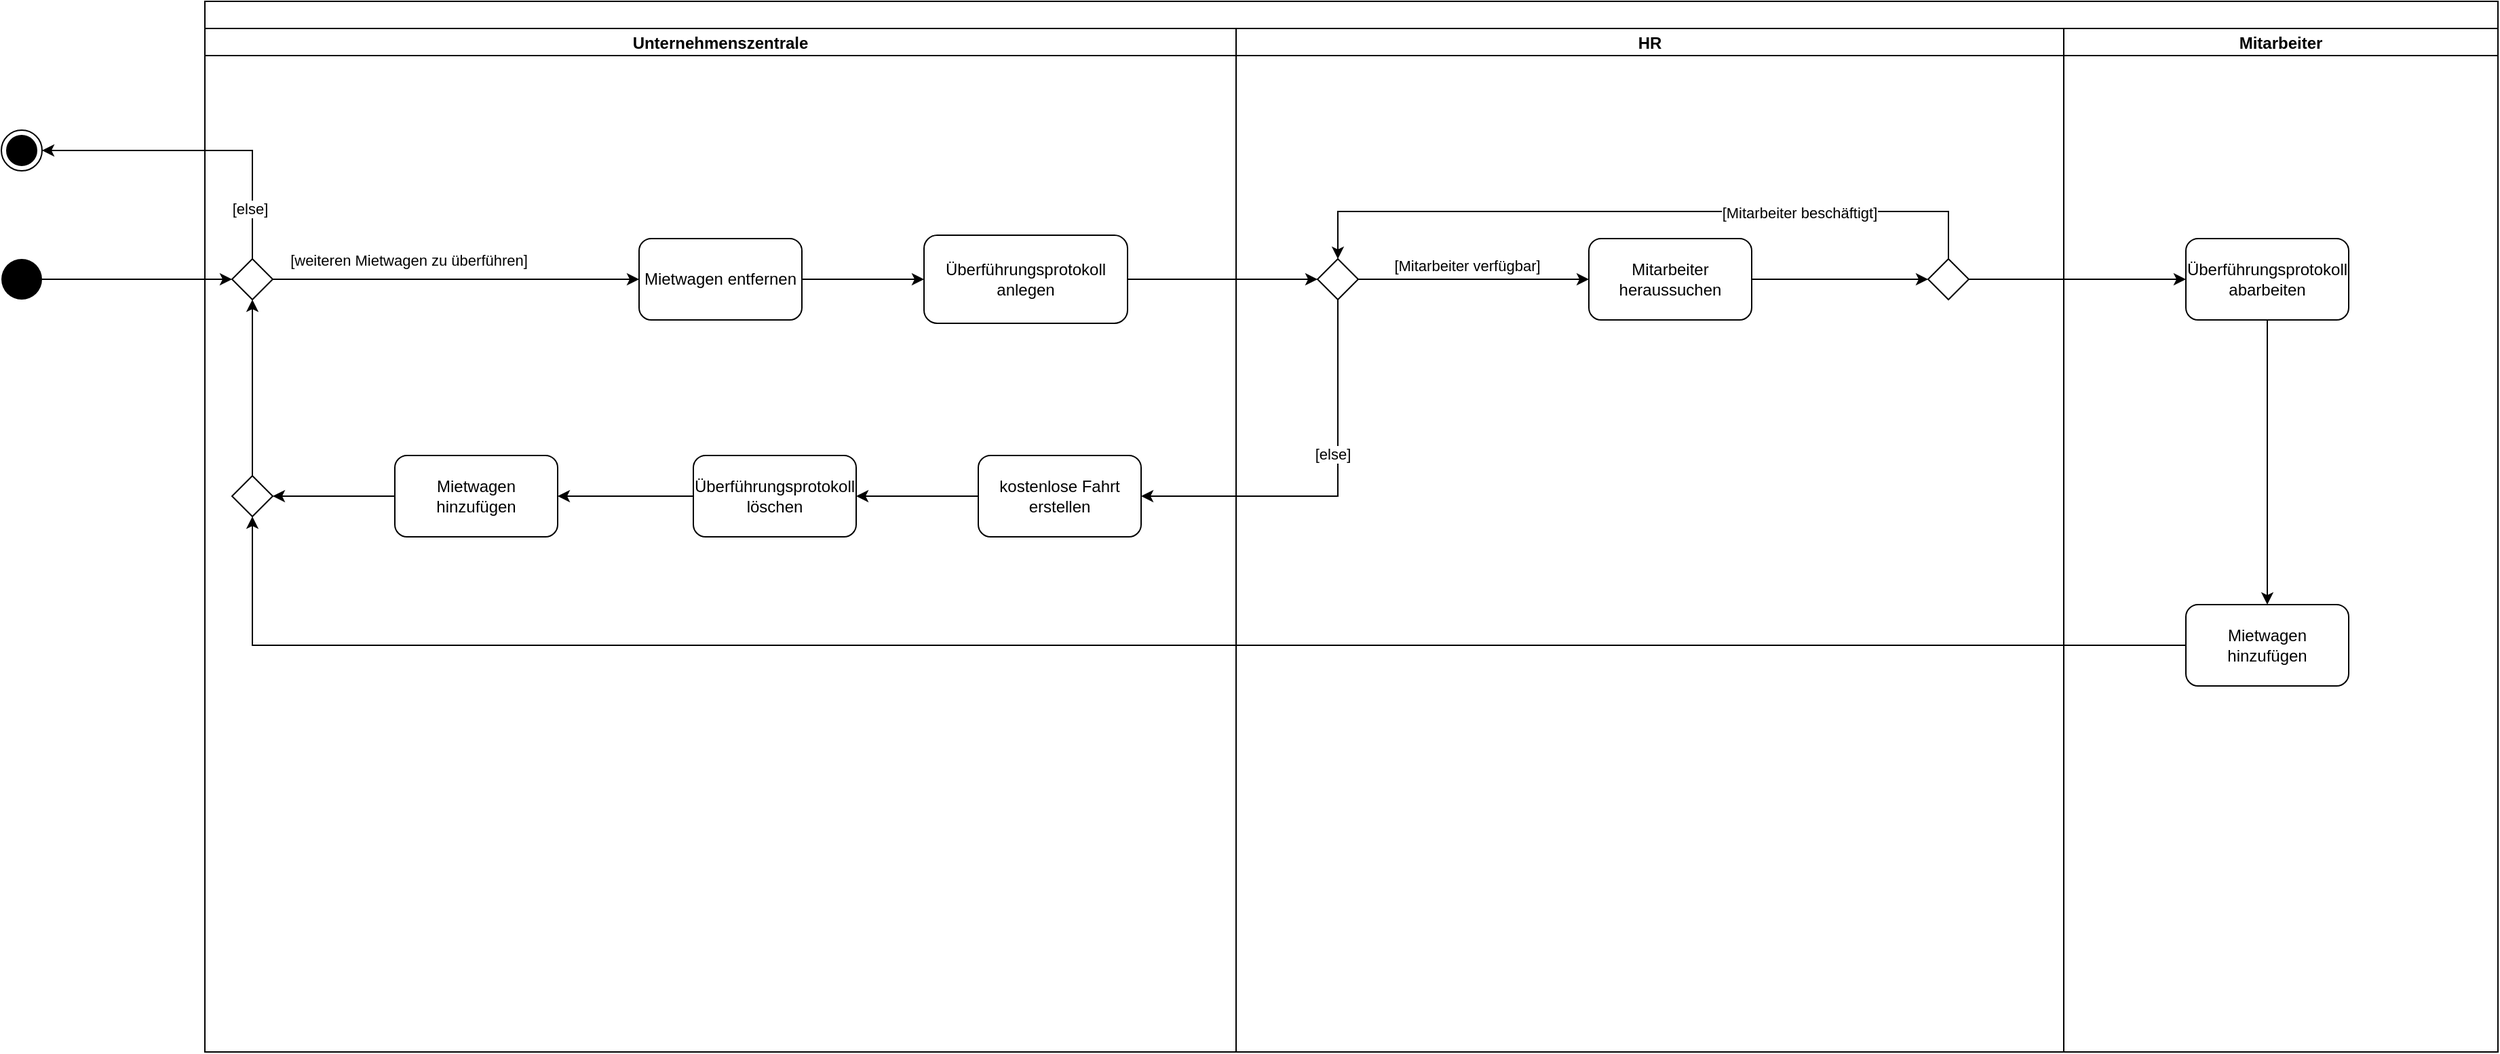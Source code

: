 <mxfile version="16.1.2" type="device"><diagram id="t8r6jcbtjAoI4g5qHGz0" name="Page-1"><mxGraphModel dx="962" dy="510" grid="1" gridSize="10" guides="1" tooltips="1" connect="1" arrows="1" fold="1" page="1" pageScale="1" pageWidth="850" pageHeight="1100" math="0" shadow="0"><root><mxCell id="0"/><mxCell id="1" parent="0"/><mxCell id="XjKsUI63GCD_gRbRc7GC-7" style="edgeStyle=orthogonalEdgeStyle;rounded=0;orthogonalLoop=1;jettySize=auto;html=1;entryX=0;entryY=0.5;entryDx=0;entryDy=0;" parent="1" source="XjKsUI63GCD_gRbRc7GC-1" target="XjKsUI63GCD_gRbRc7GC-6" edge="1"><mxGeometry relative="1" as="geometry"/></mxCell><mxCell id="XjKsUI63GCD_gRbRc7GC-1" value="" style="ellipse;fillColor=#000000;strokeColor=none;" parent="1" vertex="1"><mxGeometry x="60" y="285" width="30" height="30" as="geometry"/></mxCell><mxCell id="XjKsUI63GCD_gRbRc7GC-2" value="" style="ellipse;html=1;shape=endState;fillColor=#000000;strokeColor=#000000;" parent="1" vertex="1"><mxGeometry x="60" y="190" width="30" height="30" as="geometry"/></mxCell><mxCell id="XjKsUI63GCD_gRbRc7GC-9" value="" style="swimlane;childLayout=stackLayout;resizeParent=1;resizeParentMax=0;startSize=20;" parent="1" vertex="1"><mxGeometry x="210" y="95" width="1690" height="775" as="geometry"/></mxCell><mxCell id="XjKsUI63GCD_gRbRc7GC-10" value="Unternehmenszentrale" style="swimlane;startSize=20;" parent="XjKsUI63GCD_gRbRc7GC-9" vertex="1"><mxGeometry y="20" width="760" height="755" as="geometry"/></mxCell><mxCell id="XjKsUI63GCD_gRbRc7GC-6" value="" style="rhombus;" parent="XjKsUI63GCD_gRbRc7GC-10" vertex="1"><mxGeometry x="20" y="170" width="30" height="30" as="geometry"/></mxCell><mxCell id="XjKsUI63GCD_gRbRc7GC-14" style="edgeStyle=orthogonalEdgeStyle;rounded=0;orthogonalLoop=1;jettySize=auto;html=1;entryX=0;entryY=0.5;entryDx=0;entryDy=0;" parent="XjKsUI63GCD_gRbRc7GC-10" source="XjKsUI63GCD_gRbRc7GC-5" target="XjKsUI63GCD_gRbRc7GC-13" edge="1"><mxGeometry relative="1" as="geometry"/></mxCell><mxCell id="XjKsUI63GCD_gRbRc7GC-5" value="Mietwagen entfernen" style="rounded=1;whiteSpace=wrap;html=1;" parent="XjKsUI63GCD_gRbRc7GC-10" vertex="1"><mxGeometry x="320" y="155" width="120" height="60" as="geometry"/></mxCell><mxCell id="XjKsUI63GCD_gRbRc7GC-13" value="Überführungsprotokoll anlegen" style="rounded=1;whiteSpace=wrap;html=1;" parent="XjKsUI63GCD_gRbRc7GC-10" vertex="1"><mxGeometry x="530" y="152.5" width="150" height="65" as="geometry"/></mxCell><mxCell id="XjKsUI63GCD_gRbRc7GC-8" style="edgeStyle=orthogonalEdgeStyle;rounded=0;orthogonalLoop=1;jettySize=auto;html=1;exitX=1;exitY=0.5;exitDx=0;exitDy=0;entryX=0;entryY=0.5;entryDx=0;entryDy=0;" parent="XjKsUI63GCD_gRbRc7GC-10" source="XjKsUI63GCD_gRbRc7GC-6" target="XjKsUI63GCD_gRbRc7GC-5" edge="1"><mxGeometry relative="1" as="geometry"><mxPoint x="70" y="184.23" as="sourcePoint"/><mxPoint x="250" y="235" as="targetPoint"/></mxGeometry></mxCell><mxCell id="XjKsUI63GCD_gRbRc7GC-25" value="[weiteren Mietwagen zu überführen]" style="edgeLabel;html=1;align=center;verticalAlign=middle;resizable=0;points=[];" parent="XjKsUI63GCD_gRbRc7GC-8" vertex="1" connectable="0"><mxGeometry x="-0.258" y="3" relative="1" as="geometry"><mxPoint y="-11" as="offset"/></mxGeometry></mxCell><mxCell id="XjKsUI63GCD_gRbRc7GC-49" style="edgeStyle=orthogonalEdgeStyle;rounded=0;orthogonalLoop=1;jettySize=auto;html=1;entryX=0.5;entryY=1;entryDx=0;entryDy=0;" parent="XjKsUI63GCD_gRbRc7GC-10" source="XjKsUI63GCD_gRbRc7GC-47" target="XjKsUI63GCD_gRbRc7GC-6" edge="1"><mxGeometry relative="1" as="geometry"/></mxCell><mxCell id="XjKsUI63GCD_gRbRc7GC-47" value="" style="rhombus;" parent="XjKsUI63GCD_gRbRc7GC-10" vertex="1"><mxGeometry x="20" y="330" width="30" height="30" as="geometry"/></mxCell><mxCell id="XjKsUI63GCD_gRbRc7GC-52" style="edgeStyle=orthogonalEdgeStyle;rounded=0;orthogonalLoop=1;jettySize=auto;html=1;" parent="XjKsUI63GCD_gRbRc7GC-10" source="XjKsUI63GCD_gRbRc7GC-37" target="XjKsUI63GCD_gRbRc7GC-51" edge="1"><mxGeometry relative="1" as="geometry"/></mxCell><mxCell id="XjKsUI63GCD_gRbRc7GC-37" value="kostenlose Fahrt erstellen" style="rounded=1;whiteSpace=wrap;html=1;" parent="XjKsUI63GCD_gRbRc7GC-10" vertex="1"><mxGeometry x="570" y="315" width="120" height="60" as="geometry"/></mxCell><mxCell id="XjKsUI63GCD_gRbRc7GC-54" style="edgeStyle=orthogonalEdgeStyle;rounded=0;orthogonalLoop=1;jettySize=auto;html=1;entryX=1;entryY=0.5;entryDx=0;entryDy=0;" parent="XjKsUI63GCD_gRbRc7GC-10" source="XjKsUI63GCD_gRbRc7GC-51" target="XjKsUI63GCD_gRbRc7GC-53" edge="1"><mxGeometry relative="1" as="geometry"/></mxCell><mxCell id="XjKsUI63GCD_gRbRc7GC-51" value="Überführungsprotokoll löschen" style="rounded=1;whiteSpace=wrap;html=1;" parent="XjKsUI63GCD_gRbRc7GC-10" vertex="1"><mxGeometry x="360" y="315" width="120" height="60" as="geometry"/></mxCell><mxCell id="XjKsUI63GCD_gRbRc7GC-55" style="edgeStyle=orthogonalEdgeStyle;rounded=0;orthogonalLoop=1;jettySize=auto;html=1;entryX=1;entryY=0.5;entryDx=0;entryDy=0;" parent="XjKsUI63GCD_gRbRc7GC-10" source="XjKsUI63GCD_gRbRc7GC-53" target="XjKsUI63GCD_gRbRc7GC-47" edge="1"><mxGeometry relative="1" as="geometry"/></mxCell><mxCell id="XjKsUI63GCD_gRbRc7GC-53" value="Mietwagen hinzufügen" style="rounded=1;whiteSpace=wrap;html=1;" parent="XjKsUI63GCD_gRbRc7GC-10" vertex="1"><mxGeometry x="140" y="315" width="120" height="60" as="geometry"/></mxCell><mxCell id="XjKsUI63GCD_gRbRc7GC-11" value="HR" style="swimlane;startSize=20;" parent="XjKsUI63GCD_gRbRc7GC-9" vertex="1"><mxGeometry x="760" y="20" width="610" height="755" as="geometry"/></mxCell><mxCell id="XjKsUI63GCD_gRbRc7GC-43" style="edgeStyle=orthogonalEdgeStyle;rounded=0;orthogonalLoop=1;jettySize=auto;html=1;entryX=0.5;entryY=0;entryDx=0;entryDy=0;" parent="XjKsUI63GCD_gRbRc7GC-11" source="XjKsUI63GCD_gRbRc7GC-29" target="XjKsUI63GCD_gRbRc7GC-34" edge="1"><mxGeometry relative="1" as="geometry"><Array as="points"><mxPoint x="525" y="135"/><mxPoint x="75" y="135"/></Array></mxGeometry></mxCell><mxCell id="XjKsUI63GCD_gRbRc7GC-44" value="[Mitarbeiter beschäftigt]" style="edgeLabel;html=1;align=center;verticalAlign=middle;resizable=0;points=[];" parent="XjKsUI63GCD_gRbRc7GC-43" vertex="1" connectable="0"><mxGeometry x="-0.451" y="1" relative="1" as="geometry"><mxPoint x="-3" as="offset"/></mxGeometry></mxCell><mxCell id="XjKsUI63GCD_gRbRc7GC-29" value="" style="rhombus;" parent="XjKsUI63GCD_gRbRc7GC-11" vertex="1"><mxGeometry x="510" y="170" width="30" height="30" as="geometry"/></mxCell><mxCell id="XjKsUI63GCD_gRbRc7GC-32" style="edgeStyle=orthogonalEdgeStyle;rounded=0;orthogonalLoop=1;jettySize=auto;html=1;entryX=0;entryY=0.5;entryDx=0;entryDy=0;" parent="XjKsUI63GCD_gRbRc7GC-11" source="XjKsUI63GCD_gRbRc7GC-30" target="XjKsUI63GCD_gRbRc7GC-29" edge="1"><mxGeometry relative="1" as="geometry"/></mxCell><mxCell id="XjKsUI63GCD_gRbRc7GC-30" value="Mitarbeiter heraussuchen" style="whiteSpace=wrap;html=1;rounded=1;" parent="XjKsUI63GCD_gRbRc7GC-11" vertex="1"><mxGeometry x="260" y="155" width="120" height="60" as="geometry"/></mxCell><mxCell id="XjKsUI63GCD_gRbRc7GC-39" style="edgeStyle=orthogonalEdgeStyle;rounded=0;orthogonalLoop=1;jettySize=auto;html=1;entryX=0;entryY=0.5;entryDx=0;entryDy=0;" parent="XjKsUI63GCD_gRbRc7GC-11" source="XjKsUI63GCD_gRbRc7GC-34" target="XjKsUI63GCD_gRbRc7GC-30" edge="1"><mxGeometry relative="1" as="geometry"/></mxCell><mxCell id="XjKsUI63GCD_gRbRc7GC-40" value="[Mitarbeiter verfügbar]" style="edgeLabel;html=1;align=center;verticalAlign=middle;resizable=0;points=[];" parent="XjKsUI63GCD_gRbRc7GC-39" vertex="1" connectable="0"><mxGeometry x="-0.311" y="-4" relative="1" as="geometry"><mxPoint x="21" y="-14" as="offset"/></mxGeometry></mxCell><mxCell id="XjKsUI63GCD_gRbRc7GC-34" value="" style="rhombus;" parent="XjKsUI63GCD_gRbRc7GC-11" vertex="1"><mxGeometry x="60" y="170" width="30" height="30" as="geometry"/></mxCell><mxCell id="XjKsUI63GCD_gRbRc7GC-12" value="Mitarbeiter" style="swimlane;startSize=20;" parent="XjKsUI63GCD_gRbRc7GC-9" vertex="1"><mxGeometry x="1370" y="20" width="320" height="755" as="geometry"/></mxCell><mxCell id="XjKsUI63GCD_gRbRc7GC-20" style="edgeStyle=orthogonalEdgeStyle;rounded=0;orthogonalLoop=1;jettySize=auto;html=1;" parent="XjKsUI63GCD_gRbRc7GC-12" source="XjKsUI63GCD_gRbRc7GC-17" target="XjKsUI63GCD_gRbRc7GC-19" edge="1"><mxGeometry relative="1" as="geometry"/></mxCell><mxCell id="XjKsUI63GCD_gRbRc7GC-17" value=" Überführungsprotokoll abarbeiten" style="rounded=1;whiteSpace=wrap;html=1;" parent="XjKsUI63GCD_gRbRc7GC-12" vertex="1"><mxGeometry x="90" y="155" width="120" height="60" as="geometry"/></mxCell><mxCell id="XjKsUI63GCD_gRbRc7GC-19" value="Mietwagen hinzufügen" style="rounded=1;whiteSpace=wrap;html=1;" parent="XjKsUI63GCD_gRbRc7GC-12" vertex="1"><mxGeometry x="90" y="425" width="120" height="60" as="geometry"/></mxCell><mxCell id="XjKsUI63GCD_gRbRc7GC-35" style="edgeStyle=orthogonalEdgeStyle;rounded=0;orthogonalLoop=1;jettySize=auto;html=1;entryX=0;entryY=0.5;entryDx=0;entryDy=0;" parent="XjKsUI63GCD_gRbRc7GC-9" source="XjKsUI63GCD_gRbRc7GC-13" target="XjKsUI63GCD_gRbRc7GC-34" edge="1"><mxGeometry relative="1" as="geometry"/></mxCell><mxCell id="XjKsUI63GCD_gRbRc7GC-45" style="edgeStyle=orthogonalEdgeStyle;rounded=0;orthogonalLoop=1;jettySize=auto;html=1;entryX=0;entryY=0.5;entryDx=0;entryDy=0;" parent="XjKsUI63GCD_gRbRc7GC-9" source="XjKsUI63GCD_gRbRc7GC-29" target="XjKsUI63GCD_gRbRc7GC-17" edge="1"><mxGeometry relative="1" as="geometry"/></mxCell><mxCell id="XjKsUI63GCD_gRbRc7GC-50" style="edgeStyle=orthogonalEdgeStyle;rounded=0;orthogonalLoop=1;jettySize=auto;html=1;entryX=0.5;entryY=1;entryDx=0;entryDy=0;" parent="XjKsUI63GCD_gRbRc7GC-9" source="XjKsUI63GCD_gRbRc7GC-19" target="XjKsUI63GCD_gRbRc7GC-47" edge="1"><mxGeometry relative="1" as="geometry"/></mxCell><mxCell id="XjKsUI63GCD_gRbRc7GC-38" value="" style="edgeStyle=orthogonalEdgeStyle;rounded=0;orthogonalLoop=1;jettySize=auto;html=1;" parent="XjKsUI63GCD_gRbRc7GC-9" source="XjKsUI63GCD_gRbRc7GC-34" target="XjKsUI63GCD_gRbRc7GC-37" edge="1"><mxGeometry relative="1" as="geometry"><Array as="points"><mxPoint x="835" y="365"/></Array></mxGeometry></mxCell><mxCell id="XjKsUI63GCD_gRbRc7GC-42" value="[else]" style="edgeLabel;html=1;align=center;verticalAlign=middle;resizable=0;points=[];" parent="XjKsUI63GCD_gRbRc7GC-38" vertex="1" connectable="0"><mxGeometry x="-0.217" y="-4" relative="1" as="geometry"><mxPoint as="offset"/></mxGeometry></mxCell><mxCell id="XjKsUI63GCD_gRbRc7GC-26" style="edgeStyle=orthogonalEdgeStyle;rounded=0;orthogonalLoop=1;jettySize=auto;html=1;entryX=1;entryY=0.5;entryDx=0;entryDy=0;" parent="1" source="XjKsUI63GCD_gRbRc7GC-6" target="XjKsUI63GCD_gRbRc7GC-2" edge="1"><mxGeometry relative="1" as="geometry"><Array as="points"><mxPoint x="245" y="205"/></Array></mxGeometry></mxCell><mxCell id="XjKsUI63GCD_gRbRc7GC-28" value="[else]" style="edgeLabel;html=1;align=center;verticalAlign=middle;resizable=0;points=[];" parent="XjKsUI63GCD_gRbRc7GC-26" vertex="1" connectable="0"><mxGeometry x="-0.681" y="2" relative="1" as="geometry"><mxPoint as="offset"/></mxGeometry></mxCell></root></mxGraphModel></diagram></mxfile>